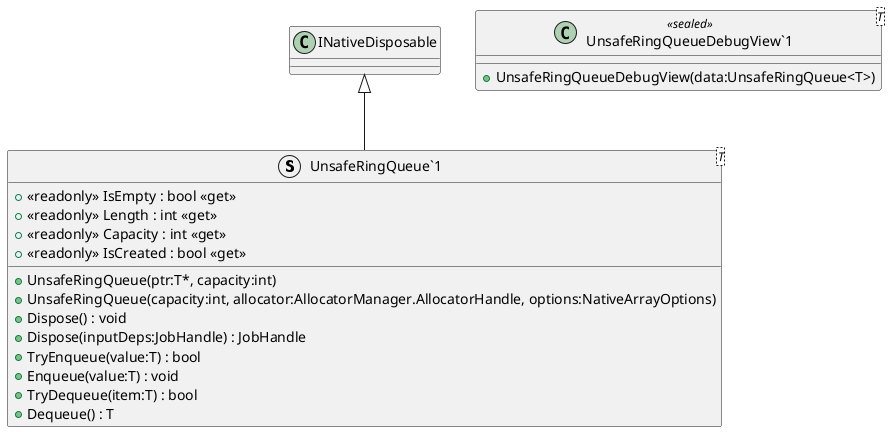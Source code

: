 @startuml
struct "UnsafeRingQueue`1"<T> {
    + <<readonly>> IsEmpty : bool <<get>>
    + <<readonly>> Length : int <<get>>
    + <<readonly>> Capacity : int <<get>>
    + UnsafeRingQueue(ptr:T*, capacity:int)
    + UnsafeRingQueue(capacity:int, allocator:AllocatorManager.AllocatorHandle, options:NativeArrayOptions)
    + <<readonly>> IsCreated : bool <<get>>
    + Dispose() : void
    + Dispose(inputDeps:JobHandle) : JobHandle
    + TryEnqueue(value:T) : bool
    + Enqueue(value:T) : void
    + TryDequeue(item:T) : bool
    + Dequeue() : T
}
class "UnsafeRingQueueDebugView`1"<T> <<sealed>> {
    + UnsafeRingQueueDebugView(data:UnsafeRingQueue<T>)
}
INativeDisposable <|-- "UnsafeRingQueue`1"
@enduml
